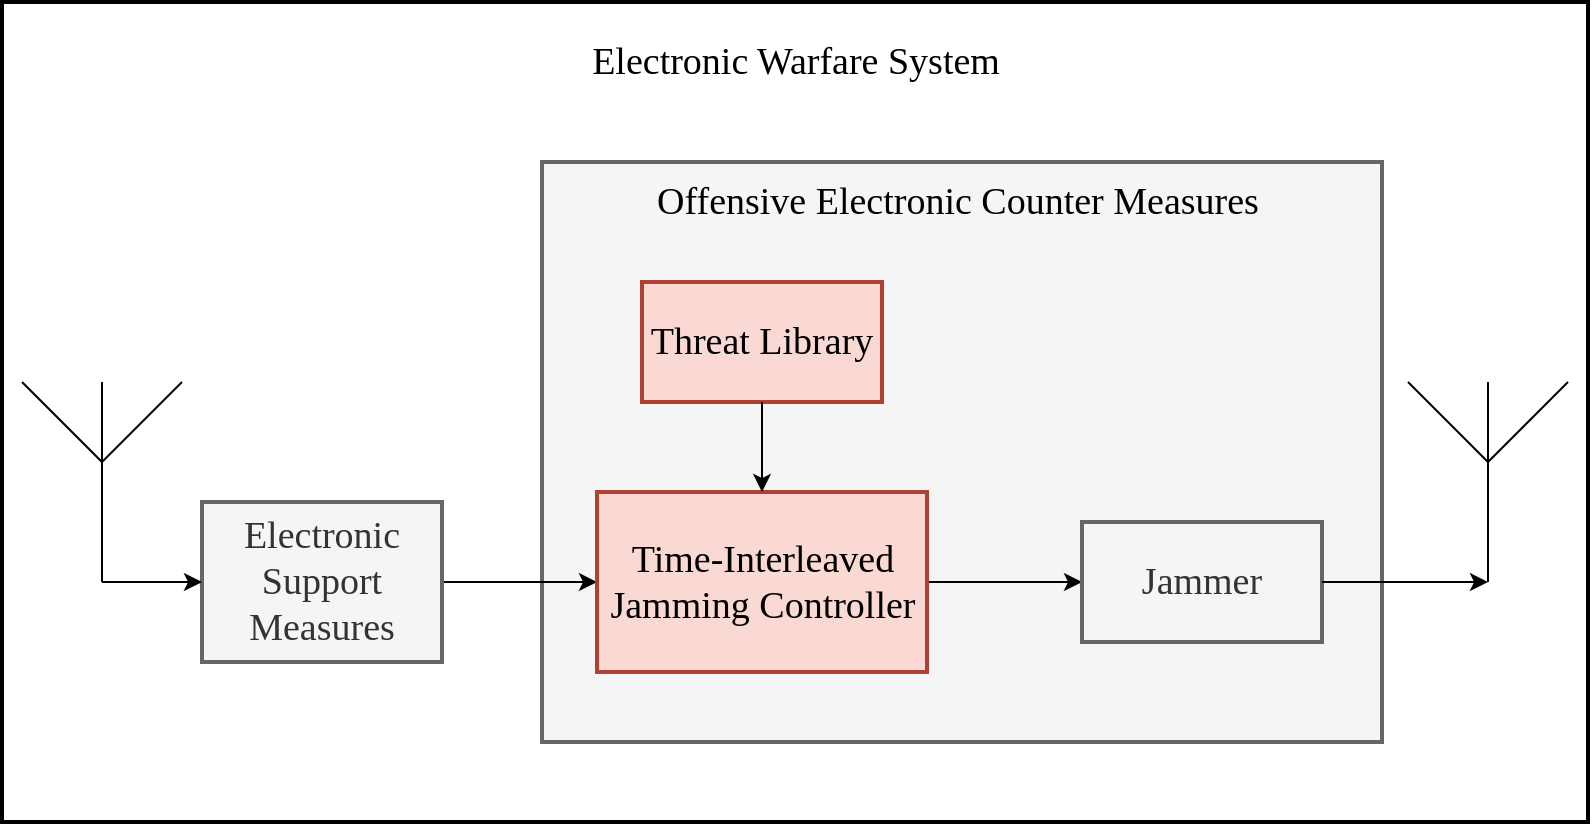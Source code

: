 <mxfile version="14.5.8" type="google"><diagram id="p-lSoMqlePywgDwSF8k2" name="Page-1"><mxGraphModel dx="1635" dy="814" grid="1" gridSize="10" guides="1" tooltips="1" connect="1" arrows="1" fold="1" page="1" pageScale="1" pageWidth="827" pageHeight="1169" math="0" shadow="0"><root><mxCell id="0"/><mxCell id="1" parent="0"/><mxCell id="13hasxHc-6Oh_mRGgxfG-16" value="" style="rounded=0;whiteSpace=wrap;html=1;strokeWidth=2;fontSize=19;fontFamily=Times New Roman;" parent="1" vertex="1"><mxGeometry x="7" y="10" width="793" height="410" as="geometry"/></mxCell><mxCell id="13hasxHc-6Oh_mRGgxfG-6" value="" style="rounded=0;whiteSpace=wrap;html=1;fillColor=#f5f5f5;strokeColor=#666666;fontColor=#333333;strokeWidth=2;fontSize=19;fontFamily=Times New Roman;" parent="1" vertex="1"><mxGeometry x="277" y="90" width="420" height="290" as="geometry"/></mxCell><mxCell id="13hasxHc-6Oh_mRGgxfG-3" value="" style="edgeStyle=orthogonalEdgeStyle;rounded=0;orthogonalLoop=1;jettySize=auto;html=1;fontSize=19;fontFamily=Times New Roman;" parent="1" source="13hasxHc-6Oh_mRGgxfG-1" target="13hasxHc-6Oh_mRGgxfG-2" edge="1"><mxGeometry relative="1" as="geometry"/></mxCell><mxCell id="13hasxHc-6Oh_mRGgxfG-1" value="Electronic Support Measures" style="rounded=0;whiteSpace=wrap;html=1;fillColor=#f5f5f5;strokeColor=#666666;fontColor=#333333;strokeWidth=2;fontSize=19;fontFamily=Times New Roman;" parent="1" vertex="1"><mxGeometry x="107" y="260" width="120" height="80" as="geometry"/></mxCell><mxCell id="13hasxHc-6Oh_mRGgxfG-5" value="" style="edgeStyle=orthogonalEdgeStyle;rounded=0;orthogonalLoop=1;jettySize=auto;html=1;fontSize=19;fontFamily=Times New Roman;" parent="1" source="13hasxHc-6Oh_mRGgxfG-2" target="13hasxHc-6Oh_mRGgxfG-4" edge="1"><mxGeometry relative="1" as="geometry"/></mxCell><mxCell id="13hasxHc-6Oh_mRGgxfG-2" value="Time-Interleaved&lt;br style=&quot;font-size: 19px;&quot;&gt;Jamming Controller" style="rounded=0;whiteSpace=wrap;html=1;strokeWidth=2;fontSize=19;fillColor=#fad9d5;strokeColor=#ae4132;fontFamily=Times New Roman;" parent="1" vertex="1"><mxGeometry x="304.5" y="255" width="165" height="90" as="geometry"/></mxCell><mxCell id="13hasxHc-6Oh_mRGgxfG-4" value="Jammer" style="rounded=0;whiteSpace=wrap;html=1;fillColor=#f5f5f5;strokeColor=#666666;fontColor=#333333;strokeWidth=2;fontSize=19;fontFamily=Times New Roman;" parent="1" vertex="1"><mxGeometry x="547" y="270" width="120" height="60" as="geometry"/></mxCell><mxCell id="13hasxHc-6Oh_mRGgxfG-7" value="Threat Library" style="rounded=0;whiteSpace=wrap;html=1;strokeWidth=2;fontSize=19;fillColor=#fad9d5;strokeColor=#ae4132;fontFamily=Times New Roman;" parent="1" vertex="1"><mxGeometry x="327" y="150" width="120" height="60" as="geometry"/></mxCell><mxCell id="13hasxHc-6Oh_mRGgxfG-8" value="" style="edgeStyle=orthogonalEdgeStyle;rounded=0;orthogonalLoop=1;jettySize=auto;html=1;exitX=0.5;exitY=1;exitDx=0;exitDy=0;entryX=0.5;entryY=0;entryDx=0;entryDy=0;fontSize=19;fontFamily=Times New Roman;" parent="1" source="13hasxHc-6Oh_mRGgxfG-7" target="13hasxHc-6Oh_mRGgxfG-2" edge="1"><mxGeometry relative="1" as="geometry"><mxPoint x="257" y="310" as="sourcePoint"/><mxPoint x="337" y="310" as="targetPoint"/></mxGeometry></mxCell><mxCell id="13hasxHc-6Oh_mRGgxfG-9" value="Offensive Electronic Counter Measures" style="text;html=1;strokeColor=none;fillColor=none;align=center;verticalAlign=middle;whiteSpace=wrap;rounded=0;fontSize=19;fontFamily=Times New Roman;" parent="1" vertex="1"><mxGeometry x="280" y="90" width="410" height="40" as="geometry"/></mxCell><mxCell id="13hasxHc-6Oh_mRGgxfG-11" value="" style="endArrow=classic;html=1;exitX=0.5;exitY=1;exitDx=0;exitDy=0;entryX=0;entryY=0.5;entryDx=0;entryDy=0;exitPerimeter=0;fontSize=19;fontFamily=Times New Roman;" parent="1" source="13hasxHc-6Oh_mRGgxfG-13" target="13hasxHc-6Oh_mRGgxfG-1" edge="1"><mxGeometry width="50" height="50" relative="1" as="geometry"><mxPoint x="-15" y="300" as="sourcePoint"/><mxPoint x="397" y="360" as="targetPoint"/></mxGeometry></mxCell><mxCell id="13hasxHc-6Oh_mRGgxfG-13" value="" style="verticalLabelPosition=bottom;shadow=0;dashed=0;align=center;html=1;verticalAlign=top;shape=mxgraph.electrical.radio.aerial_-_antenna_1;fontSize=19;fontFamily=Times New Roman;" parent="1" vertex="1"><mxGeometry x="17" y="200" width="80" height="100" as="geometry"/></mxCell><mxCell id="13hasxHc-6Oh_mRGgxfG-14" value="" style="verticalLabelPosition=bottom;shadow=0;dashed=0;align=center;html=1;verticalAlign=top;shape=mxgraph.electrical.radio.aerial_-_antenna_1;fontSize=19;fontFamily=Times New Roman;" parent="1" vertex="1"><mxGeometry x="710" y="200" width="80" height="100" as="geometry"/></mxCell><mxCell id="13hasxHc-6Oh_mRGgxfG-15" value="" style="rounded=0;orthogonalLoop=1;jettySize=auto;html=1;entryX=0.5;entryY=1;entryDx=0;entryDy=0;entryPerimeter=0;fontSize=19;exitX=1;exitY=0.5;exitDx=0;exitDy=0;fontFamily=Times New Roman;" parent="1" source="13hasxHc-6Oh_mRGgxfG-4" target="13hasxHc-6Oh_mRGgxfG-14" edge="1"><mxGeometry relative="1" as="geometry"><mxPoint x="687" y="300" as="sourcePoint"/><mxPoint x="727" y="300" as="targetPoint"/></mxGeometry></mxCell><mxCell id="13hasxHc-6Oh_mRGgxfG-17" value="Electronic Warfare System" style="text;html=1;strokeColor=none;fillColor=none;align=center;verticalAlign=middle;whiteSpace=wrap;rounded=0;fontSize=19;fontFamily=Times New Roman;" parent="1" vertex="1"><mxGeometry x="273.5" y="20" width="260" height="40" as="geometry"/></mxCell></root></mxGraphModel></diagram></mxfile>
